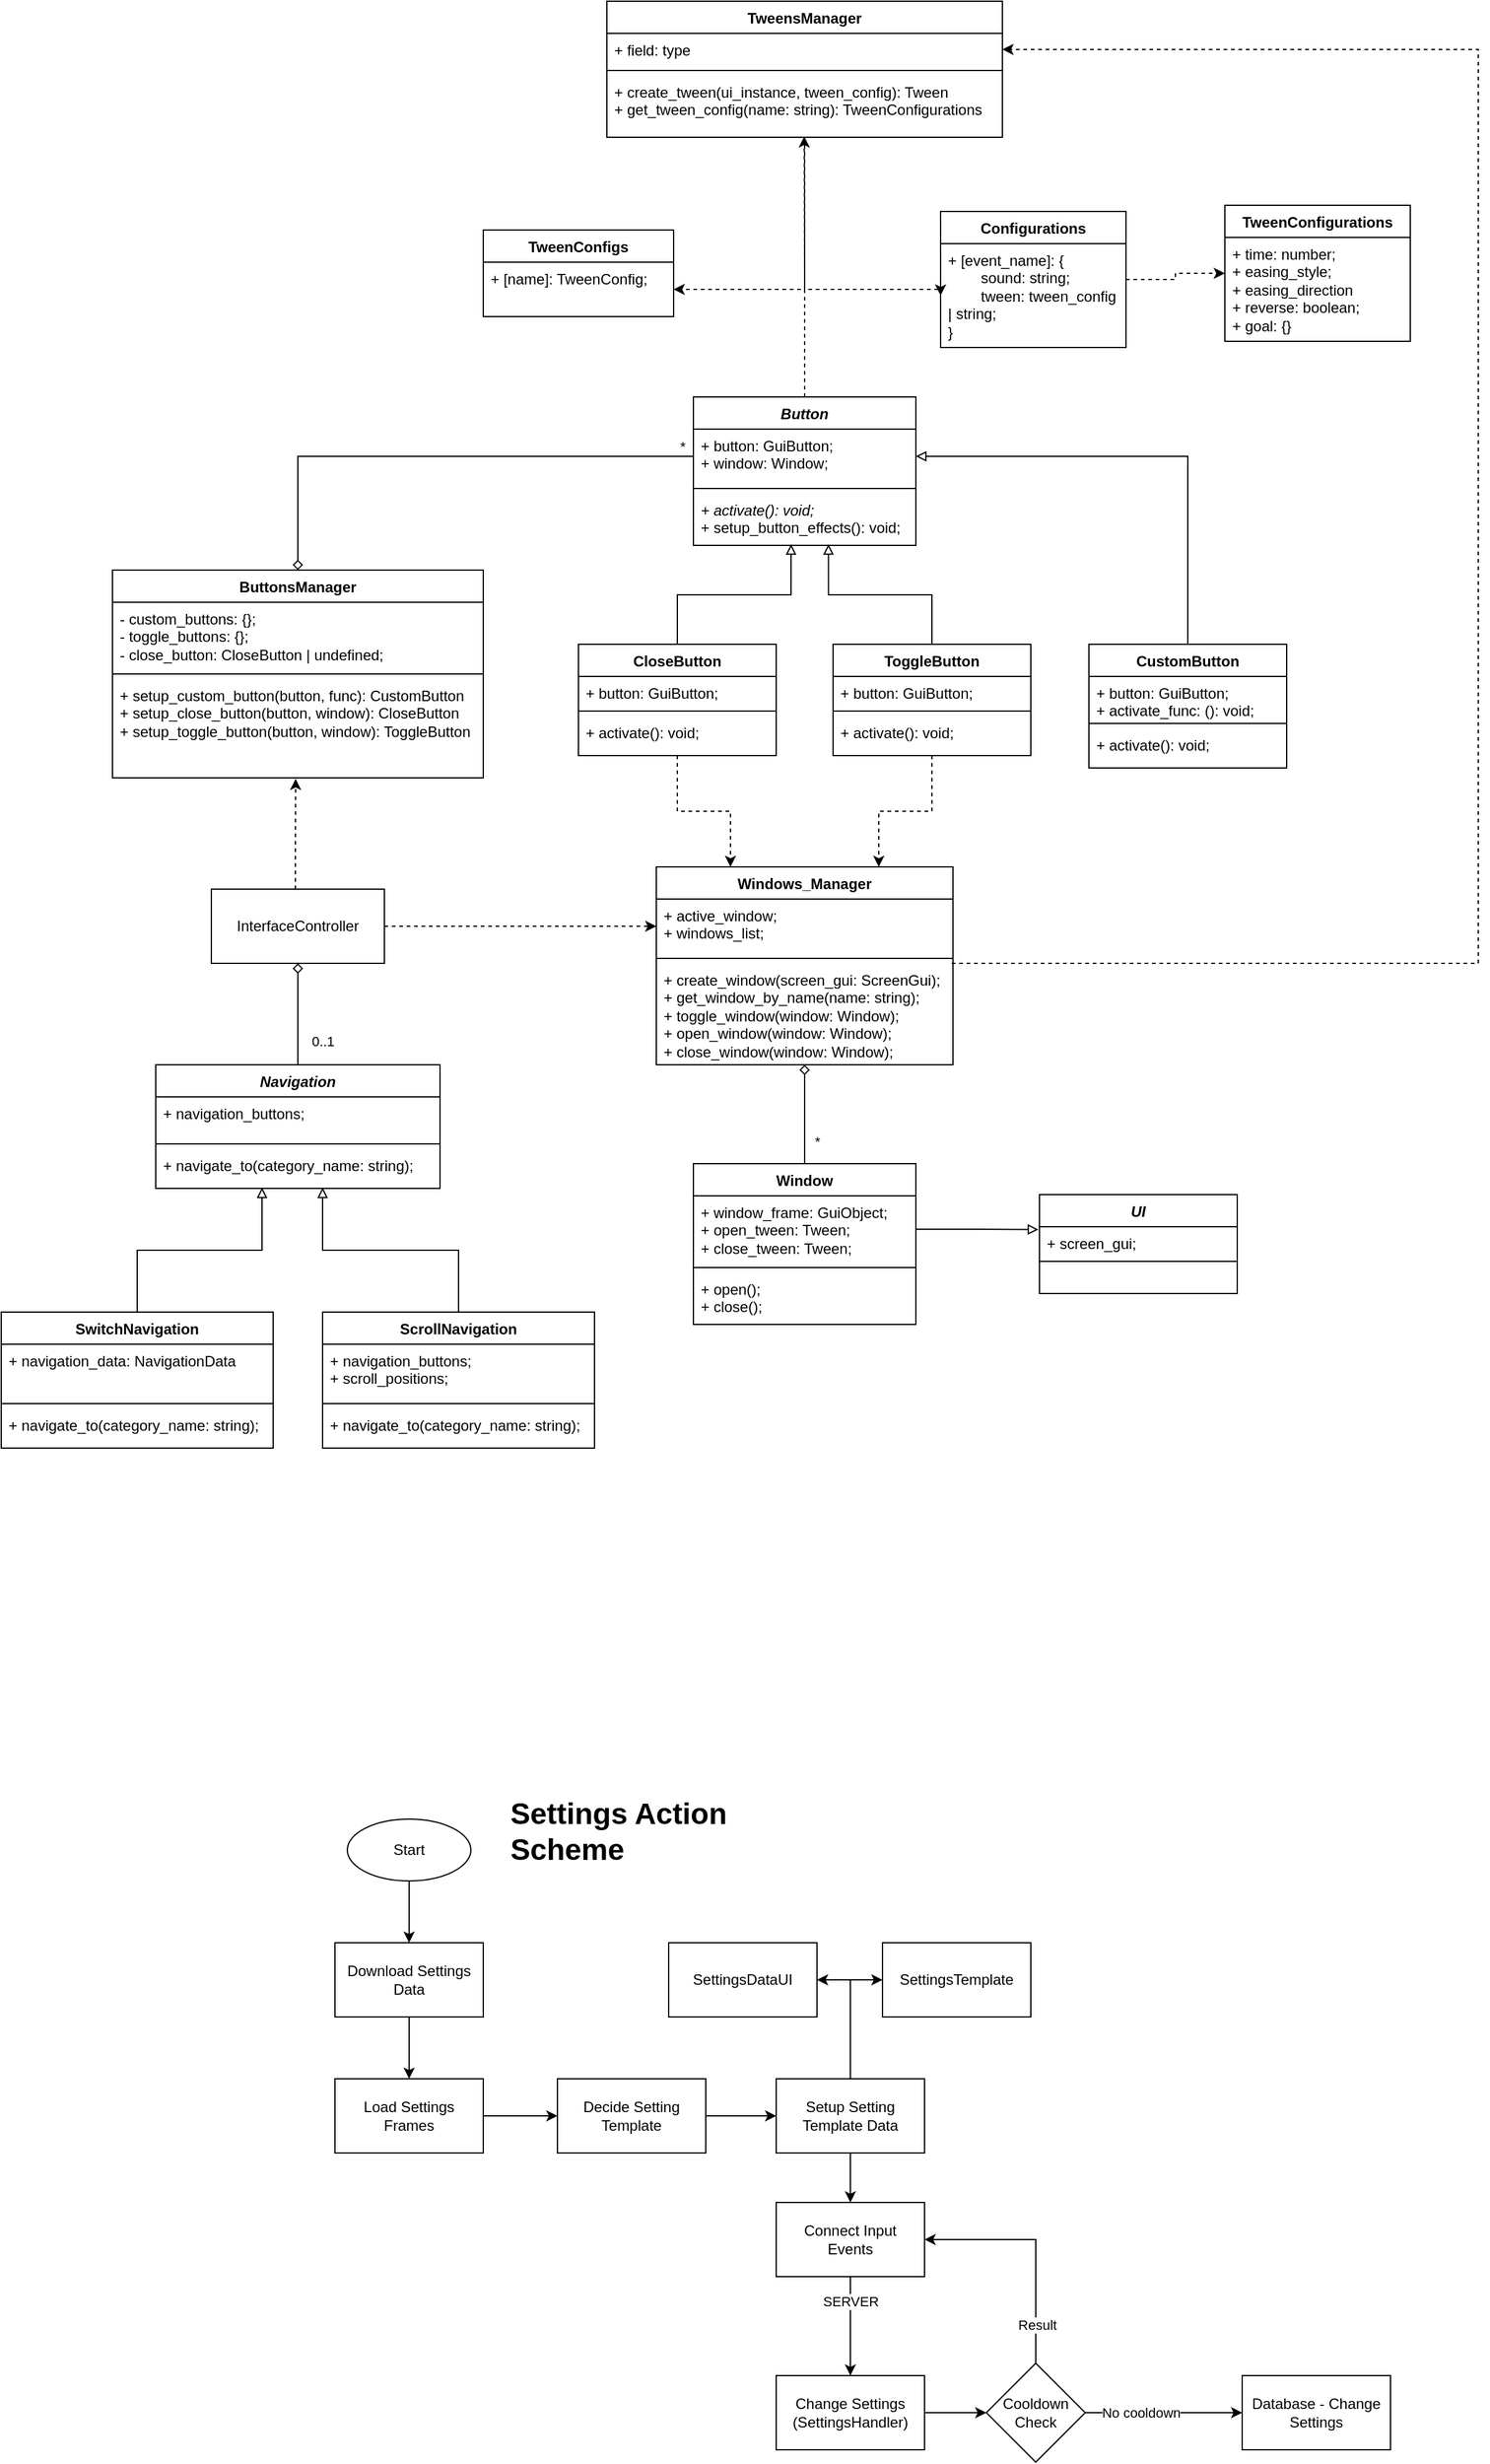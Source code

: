 <mxfile version="24.4.8" type="github">
  <diagram name="Strona-1" id="0ev7cow0Drwd5GlKwkTO">
    <mxGraphModel dx="223" dy="1731" grid="1" gridSize="10" guides="1" tooltips="1" connect="1" arrows="1" fold="1" page="1" pageScale="1" pageWidth="827" pageHeight="1169" math="0" shadow="0">
      <root>
        <mxCell id="0" />
        <mxCell id="1" parent="0" />
        <mxCell id="KJYLY2cYHtoWBLnPCtX3-1" value="&lt;i&gt;UI&lt;/i&gt;" style="swimlane;fontStyle=1;align=center;verticalAlign=top;childLayout=stackLayout;horizontal=1;startSize=26;horizontalStack=0;resizeParent=1;resizeParentMax=0;resizeLast=0;collapsible=1;marginBottom=0;whiteSpace=wrap;html=1;" parent="1" vertex="1">
          <mxGeometry x="1810" y="125" width="160" height="80" as="geometry" />
        </mxCell>
        <mxCell id="KJYLY2cYHtoWBLnPCtX3-2" value="&lt;div&gt;+ screen_gui;&lt;/div&gt;" style="text;strokeColor=none;fillColor=none;align=left;verticalAlign=top;spacingLeft=4;spacingRight=4;overflow=hidden;rotatable=0;points=[[0,0.5],[1,0.5]];portConstraint=eastwest;whiteSpace=wrap;html=1;" parent="KJYLY2cYHtoWBLnPCtX3-1" vertex="1">
          <mxGeometry y="26" width="160" height="24" as="geometry" />
        </mxCell>
        <mxCell id="KJYLY2cYHtoWBLnPCtX3-3" value="" style="line;strokeWidth=1;fillColor=none;align=left;verticalAlign=middle;spacingTop=-1;spacingLeft=3;spacingRight=3;rotatable=0;labelPosition=right;points=[];portConstraint=eastwest;strokeColor=inherit;" parent="KJYLY2cYHtoWBLnPCtX3-1" vertex="1">
          <mxGeometry y="50" width="160" height="8" as="geometry" />
        </mxCell>
        <mxCell id="KJYLY2cYHtoWBLnPCtX3-4" value="&lt;div&gt;&lt;br&gt;&lt;/div&gt;&lt;div&gt;&lt;br&gt;&lt;/div&gt;" style="text;strokeColor=none;fillColor=none;align=left;verticalAlign=top;spacingLeft=4;spacingRight=4;overflow=hidden;rotatable=0;points=[[0,0.5],[1,0.5]];portConstraint=eastwest;whiteSpace=wrap;html=1;" parent="KJYLY2cYHtoWBLnPCtX3-1" vertex="1">
          <mxGeometry y="58" width="160" height="22" as="geometry" />
        </mxCell>
        <mxCell id="KJYLY2cYHtoWBLnPCtX3-5" value="Window" style="swimlane;fontStyle=1;align=center;verticalAlign=top;childLayout=stackLayout;horizontal=1;startSize=26;horizontalStack=0;resizeParent=1;resizeParentMax=0;resizeLast=0;collapsible=1;marginBottom=0;whiteSpace=wrap;html=1;" parent="1" vertex="1">
          <mxGeometry x="1530" y="100" width="180" height="130" as="geometry" />
        </mxCell>
        <mxCell id="KJYLY2cYHtoWBLnPCtX3-6" value="&lt;div&gt;+ window_frame: GuiObject;&lt;/div&gt;&lt;div&gt;+ open_tween: Tween;&lt;/div&gt;&lt;div&gt;+ close_tween: Tween;&lt;/div&gt;" style="text;strokeColor=none;fillColor=none;align=left;verticalAlign=top;spacingLeft=4;spacingRight=4;overflow=hidden;rotatable=0;points=[[0,0.5],[1,0.5]];portConstraint=eastwest;whiteSpace=wrap;html=1;" parent="KJYLY2cYHtoWBLnPCtX3-5" vertex="1">
          <mxGeometry y="26" width="180" height="54" as="geometry" />
        </mxCell>
        <mxCell id="KJYLY2cYHtoWBLnPCtX3-7" value="" style="line;strokeWidth=1;fillColor=none;align=left;verticalAlign=middle;spacingTop=-1;spacingLeft=3;spacingRight=3;rotatable=0;labelPosition=right;points=[];portConstraint=eastwest;strokeColor=inherit;" parent="KJYLY2cYHtoWBLnPCtX3-5" vertex="1">
          <mxGeometry y="80" width="180" height="8" as="geometry" />
        </mxCell>
        <mxCell id="KJYLY2cYHtoWBLnPCtX3-8" value="&lt;div&gt;+ open();&lt;/div&gt;&lt;div&gt;+ close();&lt;/div&gt;" style="text;strokeColor=none;fillColor=none;align=left;verticalAlign=top;spacingLeft=4;spacingRight=4;overflow=hidden;rotatable=0;points=[[0,0.5],[1,0.5]];portConstraint=eastwest;whiteSpace=wrap;html=1;" parent="KJYLY2cYHtoWBLnPCtX3-5" vertex="1">
          <mxGeometry y="88" width="180" height="42" as="geometry" />
        </mxCell>
        <mxCell id="5__vqS7_X1TnvKLYusfc-17" style="edgeStyle=orthogonalEdgeStyle;rounded=0;orthogonalLoop=1;jettySize=auto;html=1;entryX=0.25;entryY=0;entryDx=0;entryDy=0;dashed=1;" parent="1" source="KJYLY2cYHtoWBLnPCtX3-9" target="5__vqS7_X1TnvKLYusfc-2" edge="1">
          <mxGeometry relative="1" as="geometry" />
        </mxCell>
        <mxCell id="KJYLY2cYHtoWBLnPCtX3-9" value="CloseButton" style="swimlane;fontStyle=1;align=center;verticalAlign=top;childLayout=stackLayout;horizontal=1;startSize=26;horizontalStack=0;resizeParent=1;resizeParentMax=0;resizeLast=0;collapsible=1;marginBottom=0;whiteSpace=wrap;html=1;" parent="1" vertex="1">
          <mxGeometry x="1437" y="-320" width="160" height="90" as="geometry" />
        </mxCell>
        <mxCell id="KJYLY2cYHtoWBLnPCtX3-10" value="&lt;div&gt;+ button: GuiButton;&lt;/div&gt;&lt;div&gt;&lt;br&gt;&lt;/div&gt;" style="text;strokeColor=none;fillColor=none;align=left;verticalAlign=top;spacingLeft=4;spacingRight=4;overflow=hidden;rotatable=0;points=[[0,0.5],[1,0.5]];portConstraint=eastwest;whiteSpace=wrap;html=1;" parent="KJYLY2cYHtoWBLnPCtX3-9" vertex="1">
          <mxGeometry y="26" width="160" height="24" as="geometry" />
        </mxCell>
        <mxCell id="KJYLY2cYHtoWBLnPCtX3-11" value="" style="line;strokeWidth=1;fillColor=none;align=left;verticalAlign=middle;spacingTop=-1;spacingLeft=3;spacingRight=3;rotatable=0;labelPosition=right;points=[];portConstraint=eastwest;strokeColor=inherit;" parent="KJYLY2cYHtoWBLnPCtX3-9" vertex="1">
          <mxGeometry y="50" width="160" height="8" as="geometry" />
        </mxCell>
        <mxCell id="KJYLY2cYHtoWBLnPCtX3-12" value="+ activate(): void;" style="text;strokeColor=none;fillColor=none;align=left;verticalAlign=top;spacingLeft=4;spacingRight=4;overflow=hidden;rotatable=0;points=[[0,0.5],[1,0.5]];portConstraint=eastwest;whiteSpace=wrap;html=1;" parent="KJYLY2cYHtoWBLnPCtX3-9" vertex="1">
          <mxGeometry y="58" width="160" height="32" as="geometry" />
        </mxCell>
        <mxCell id="5__vqS7_X1TnvKLYusfc-16" style="edgeStyle=orthogonalEdgeStyle;rounded=0;orthogonalLoop=1;jettySize=auto;html=1;entryX=0.75;entryY=0;entryDx=0;entryDy=0;dashed=1;" parent="1" source="KJYLY2cYHtoWBLnPCtX3-13" target="5__vqS7_X1TnvKLYusfc-2" edge="1">
          <mxGeometry relative="1" as="geometry" />
        </mxCell>
        <mxCell id="KJYLY2cYHtoWBLnPCtX3-13" value="ToggleButton" style="swimlane;fontStyle=1;align=center;verticalAlign=top;childLayout=stackLayout;horizontal=1;startSize=26;horizontalStack=0;resizeParent=1;resizeParentMax=0;resizeLast=0;collapsible=1;marginBottom=0;whiteSpace=wrap;html=1;" parent="1" vertex="1">
          <mxGeometry x="1643" y="-320" width="160" height="90" as="geometry" />
        </mxCell>
        <mxCell id="KJYLY2cYHtoWBLnPCtX3-14" value="&lt;div&gt;+ button: GuiButton;&lt;/div&gt;&lt;div&gt;&lt;br&gt;&lt;/div&gt;" style="text;strokeColor=none;fillColor=none;align=left;verticalAlign=top;spacingLeft=4;spacingRight=4;overflow=hidden;rotatable=0;points=[[0,0.5],[1,0.5]];portConstraint=eastwest;whiteSpace=wrap;html=1;" parent="KJYLY2cYHtoWBLnPCtX3-13" vertex="1">
          <mxGeometry y="26" width="160" height="24" as="geometry" />
        </mxCell>
        <mxCell id="KJYLY2cYHtoWBLnPCtX3-15" value="" style="line;strokeWidth=1;fillColor=none;align=left;verticalAlign=middle;spacingTop=-1;spacingLeft=3;spacingRight=3;rotatable=0;labelPosition=right;points=[];portConstraint=eastwest;strokeColor=inherit;" parent="KJYLY2cYHtoWBLnPCtX3-13" vertex="1">
          <mxGeometry y="50" width="160" height="8" as="geometry" />
        </mxCell>
        <mxCell id="KJYLY2cYHtoWBLnPCtX3-16" value="&lt;div&gt;+ activate(): void;&lt;/div&gt;" style="text;strokeColor=none;fillColor=none;align=left;verticalAlign=top;spacingLeft=4;spacingRight=4;overflow=hidden;rotatable=0;points=[[0,0.5],[1,0.5]];portConstraint=eastwest;whiteSpace=wrap;html=1;" parent="KJYLY2cYHtoWBLnPCtX3-13" vertex="1">
          <mxGeometry y="58" width="160" height="32" as="geometry" />
        </mxCell>
        <mxCell id="5__vqS7_X1TnvKLYusfc-60" style="edgeStyle=orthogonalEdgeStyle;rounded=0;orthogonalLoop=1;jettySize=auto;html=1;entryX=0;entryY=0.5;entryDx=0;entryDy=0;dashed=1;" parent="1" source="KJYLY2cYHtoWBLnPCtX3-17" target="5__vqS7_X1TnvKLYusfc-55" edge="1">
          <mxGeometry relative="1" as="geometry">
            <Array as="points">
              <mxPoint x="1620" y="-607" />
              <mxPoint x="1730" y="-607" />
            </Array>
          </mxGeometry>
        </mxCell>
        <mxCell id="KJYLY2cYHtoWBLnPCtX3-17" value="&lt;i&gt;Button&lt;/i&gt;" style="swimlane;fontStyle=1;align=center;verticalAlign=top;childLayout=stackLayout;horizontal=1;startSize=26;horizontalStack=0;resizeParent=1;resizeParentMax=0;resizeLast=0;collapsible=1;marginBottom=0;whiteSpace=wrap;html=1;" parent="1" vertex="1">
          <mxGeometry x="1530" y="-520" width="180" height="120" as="geometry" />
        </mxCell>
        <mxCell id="KJYLY2cYHtoWBLnPCtX3-18" value="&lt;div&gt;+ button: GuiButton;&lt;/div&gt;&lt;div&gt;+ window: Window;&lt;/div&gt;" style="text;strokeColor=none;fillColor=none;align=left;verticalAlign=top;spacingLeft=4;spacingRight=4;overflow=hidden;rotatable=0;points=[[0,0.5],[1,0.5]];portConstraint=eastwest;whiteSpace=wrap;html=1;" parent="KJYLY2cYHtoWBLnPCtX3-17" vertex="1">
          <mxGeometry y="26" width="180" height="44" as="geometry" />
        </mxCell>
        <mxCell id="KJYLY2cYHtoWBLnPCtX3-19" value="" style="line;strokeWidth=1;fillColor=none;align=left;verticalAlign=middle;spacingTop=-1;spacingLeft=3;spacingRight=3;rotatable=0;labelPosition=right;points=[];portConstraint=eastwest;strokeColor=inherit;" parent="KJYLY2cYHtoWBLnPCtX3-17" vertex="1">
          <mxGeometry y="70" width="180" height="8" as="geometry" />
        </mxCell>
        <mxCell id="KJYLY2cYHtoWBLnPCtX3-20" value="&lt;div&gt;&lt;i&gt;+ activate(): void;&lt;/i&gt;&lt;/div&gt;&lt;div&gt;+ setup_button_effects(): void;&lt;/div&gt;" style="text;strokeColor=none;fillColor=none;align=left;verticalAlign=top;spacingLeft=4;spacingRight=4;overflow=hidden;rotatable=0;points=[[0,0.5],[1,0.5]];portConstraint=eastwest;whiteSpace=wrap;html=1;" parent="KJYLY2cYHtoWBLnPCtX3-17" vertex="1">
          <mxGeometry y="78" width="180" height="42" as="geometry" />
        </mxCell>
        <mxCell id="KJYLY2cYHtoWBLnPCtX3-26" value="&lt;i&gt;Navigation&lt;/i&gt;" style="swimlane;fontStyle=1;align=center;verticalAlign=top;childLayout=stackLayout;horizontal=1;startSize=26;horizontalStack=0;resizeParent=1;resizeParentMax=0;resizeLast=0;collapsible=1;marginBottom=0;whiteSpace=wrap;html=1;" parent="1" vertex="1">
          <mxGeometry x="1095" y="20" width="230" height="100" as="geometry" />
        </mxCell>
        <mxCell id="KJYLY2cYHtoWBLnPCtX3-27" value="+ navigation_buttons;" style="text;strokeColor=none;fillColor=none;align=left;verticalAlign=top;spacingLeft=4;spacingRight=4;overflow=hidden;rotatable=0;points=[[0,0.5],[1,0.5]];portConstraint=eastwest;whiteSpace=wrap;html=1;" parent="KJYLY2cYHtoWBLnPCtX3-26" vertex="1">
          <mxGeometry y="26" width="230" height="34" as="geometry" />
        </mxCell>
        <mxCell id="KJYLY2cYHtoWBLnPCtX3-28" value="" style="line;strokeWidth=1;fillColor=none;align=left;verticalAlign=middle;spacingTop=-1;spacingLeft=3;spacingRight=3;rotatable=0;labelPosition=right;points=[];portConstraint=eastwest;strokeColor=inherit;" parent="KJYLY2cYHtoWBLnPCtX3-26" vertex="1">
          <mxGeometry y="60" width="230" height="8" as="geometry" />
        </mxCell>
        <mxCell id="KJYLY2cYHtoWBLnPCtX3-29" value="&lt;div&gt;+ navigate_to(category_name: string);&lt;/div&gt;" style="text;strokeColor=none;fillColor=none;align=left;verticalAlign=top;spacingLeft=4;spacingRight=4;overflow=hidden;rotatable=0;points=[[0,0.5],[1,0.5]];portConstraint=eastwest;whiteSpace=wrap;html=1;" parent="KJYLY2cYHtoWBLnPCtX3-26" vertex="1">
          <mxGeometry y="68" width="230" height="32" as="geometry" />
        </mxCell>
        <mxCell id="KJYLY2cYHtoWBLnPCtX3-36" value="ScrollNavigation" style="swimlane;fontStyle=1;align=center;verticalAlign=top;childLayout=stackLayout;horizontal=1;startSize=26;horizontalStack=0;resizeParent=1;resizeParentMax=0;resizeLast=0;collapsible=1;marginBottom=0;whiteSpace=wrap;html=1;" parent="1" vertex="1">
          <mxGeometry x="1230" y="220" width="220" height="110" as="geometry" />
        </mxCell>
        <mxCell id="KJYLY2cYHtoWBLnPCtX3-37" value="+ navigation_buttons;&lt;div&gt;+ scroll_positions;&lt;/div&gt;" style="text;strokeColor=none;fillColor=none;align=left;verticalAlign=top;spacingLeft=4;spacingRight=4;overflow=hidden;rotatable=0;points=[[0,0.5],[1,0.5]];portConstraint=eastwest;whiteSpace=wrap;html=1;" parent="KJYLY2cYHtoWBLnPCtX3-36" vertex="1">
          <mxGeometry y="26" width="220" height="44" as="geometry" />
        </mxCell>
        <mxCell id="KJYLY2cYHtoWBLnPCtX3-38" value="" style="line;strokeWidth=1;fillColor=none;align=left;verticalAlign=middle;spacingTop=-1;spacingLeft=3;spacingRight=3;rotatable=0;labelPosition=right;points=[];portConstraint=eastwest;strokeColor=inherit;" parent="KJYLY2cYHtoWBLnPCtX3-36" vertex="1">
          <mxGeometry y="70" width="220" height="8" as="geometry" />
        </mxCell>
        <mxCell id="KJYLY2cYHtoWBLnPCtX3-39" value="&lt;div&gt;+ navigate_to(category_name: string);&lt;/div&gt;" style="text;strokeColor=none;fillColor=none;align=left;verticalAlign=top;spacingLeft=4;spacingRight=4;overflow=hidden;rotatable=0;points=[[0,0.5],[1,0.5]];portConstraint=eastwest;whiteSpace=wrap;html=1;" parent="KJYLY2cYHtoWBLnPCtX3-36" vertex="1">
          <mxGeometry y="78" width="220" height="32" as="geometry" />
        </mxCell>
        <mxCell id="KJYLY2cYHtoWBLnPCtX3-40" value="SwitchNavigation" style="swimlane;fontStyle=1;align=center;verticalAlign=top;childLayout=stackLayout;horizontal=1;startSize=26;horizontalStack=0;resizeParent=1;resizeParentMax=0;resizeLast=0;collapsible=1;marginBottom=0;whiteSpace=wrap;html=1;" parent="1" vertex="1">
          <mxGeometry x="970" y="220" width="220" height="110" as="geometry" />
        </mxCell>
        <mxCell id="KJYLY2cYHtoWBLnPCtX3-41" value="&lt;div&gt;+ navigation_data: NavigationData&lt;/div&gt;" style="text;strokeColor=none;fillColor=none;align=left;verticalAlign=top;spacingLeft=4;spacingRight=4;overflow=hidden;rotatable=0;points=[[0,0.5],[1,0.5]];portConstraint=eastwest;whiteSpace=wrap;html=1;" parent="KJYLY2cYHtoWBLnPCtX3-40" vertex="1">
          <mxGeometry y="26" width="220" height="44" as="geometry" />
        </mxCell>
        <mxCell id="KJYLY2cYHtoWBLnPCtX3-42" value="" style="line;strokeWidth=1;fillColor=none;align=left;verticalAlign=middle;spacingTop=-1;spacingLeft=3;spacingRight=3;rotatable=0;labelPosition=right;points=[];portConstraint=eastwest;strokeColor=inherit;" parent="KJYLY2cYHtoWBLnPCtX3-40" vertex="1">
          <mxGeometry y="70" width="220" height="8" as="geometry" />
        </mxCell>
        <mxCell id="KJYLY2cYHtoWBLnPCtX3-43" value="&lt;div&gt;+ navigate_to(category_name: string);&lt;/div&gt;" style="text;strokeColor=none;fillColor=none;align=left;verticalAlign=top;spacingLeft=4;spacingRight=4;overflow=hidden;rotatable=0;points=[[0,0.5],[1,0.5]];portConstraint=eastwest;whiteSpace=wrap;html=1;" parent="KJYLY2cYHtoWBLnPCtX3-40" vertex="1">
          <mxGeometry y="78" width="220" height="32" as="geometry" />
        </mxCell>
        <mxCell id="5__vqS7_X1TnvKLYusfc-9" style="edgeStyle=orthogonalEdgeStyle;rounded=0;orthogonalLoop=1;jettySize=auto;html=1;endArrow=none;endFill=0;startArrow=diamond;startFill=0;" parent="1" source="5__vqS7_X1TnvKLYusfc-2" target="KJYLY2cYHtoWBLnPCtX3-5" edge="1">
          <mxGeometry relative="1" as="geometry" />
        </mxCell>
        <mxCell id="5__vqS7_X1TnvKLYusfc-10" value="*" style="edgeLabel;html=1;align=center;verticalAlign=middle;resizable=0;points=[];" parent="5__vqS7_X1TnvKLYusfc-9" vertex="1" connectable="0">
          <mxGeometry x="0.55" y="3" relative="1" as="geometry">
            <mxPoint x="7" as="offset" />
          </mxGeometry>
        </mxCell>
        <mxCell id="_TbAsaEq3FsrP4mTGrD3-7" style="edgeStyle=orthogonalEdgeStyle;rounded=0;orthogonalLoop=1;jettySize=auto;html=1;entryX=1;entryY=0.5;entryDx=0;entryDy=0;dashed=1;exitX=0.996;exitY=0;exitDx=0;exitDy=0;exitPerimeter=0;" parent="1" source="5__vqS7_X1TnvKLYusfc-5" target="5__vqS7_X1TnvKLYusfc-44" edge="1">
          <mxGeometry relative="1" as="geometry">
            <mxPoint x="1695" y="-62" as="sourcePoint" />
            <mxPoint x="1735" y="-803" as="targetPoint" />
            <Array as="points">
              <mxPoint x="2165" y="-62" />
              <mxPoint x="2165" y="-801" />
            </Array>
          </mxGeometry>
        </mxCell>
        <mxCell id="5__vqS7_X1TnvKLYusfc-2" value="Windows_Manager" style="swimlane;fontStyle=1;align=center;verticalAlign=top;childLayout=stackLayout;horizontal=1;startSize=26;horizontalStack=0;resizeParent=1;resizeParentMax=0;resizeLast=0;collapsible=1;marginBottom=0;whiteSpace=wrap;html=1;" parent="1" vertex="1">
          <mxGeometry x="1500" y="-140" width="240" height="160" as="geometry" />
        </mxCell>
        <mxCell id="5__vqS7_X1TnvKLYusfc-3" value="&lt;div&gt;+ active_window;&lt;/div&gt;&lt;div&gt;+ windows_list;&lt;/div&gt;" style="text;strokeColor=none;fillColor=none;align=left;verticalAlign=top;spacingLeft=4;spacingRight=4;overflow=hidden;rotatable=0;points=[[0,0.5],[1,0.5]];portConstraint=eastwest;whiteSpace=wrap;html=1;" parent="5__vqS7_X1TnvKLYusfc-2" vertex="1">
          <mxGeometry y="26" width="240" height="44" as="geometry" />
        </mxCell>
        <mxCell id="5__vqS7_X1TnvKLYusfc-4" value="" style="line;strokeWidth=1;fillColor=none;align=left;verticalAlign=middle;spacingTop=-1;spacingLeft=3;spacingRight=3;rotatable=0;labelPosition=right;points=[];portConstraint=eastwest;strokeColor=inherit;" parent="5__vqS7_X1TnvKLYusfc-2" vertex="1">
          <mxGeometry y="70" width="240" height="8" as="geometry" />
        </mxCell>
        <mxCell id="5__vqS7_X1TnvKLYusfc-5" value="&lt;div&gt;+ create_window(screen_gui: ScreenGui);&lt;/div&gt;&lt;div&gt;+ get_window_by_name(name: string);&lt;/div&gt;&lt;div&gt;+ toggle_window(window: Window);&lt;/div&gt;&lt;div&gt;+ open_window(window: Window);&lt;/div&gt;&lt;div&gt;+ close_window(window: Window);&lt;/div&gt;" style="text;strokeColor=none;fillColor=none;align=left;verticalAlign=top;spacingLeft=4;spacingRight=4;overflow=hidden;rotatable=0;points=[[0,0.5],[1,0.5]];portConstraint=eastwest;whiteSpace=wrap;html=1;" parent="5__vqS7_X1TnvKLYusfc-2" vertex="1">
          <mxGeometry y="78" width="240" height="82" as="geometry" />
        </mxCell>
        <mxCell id="5__vqS7_X1TnvKLYusfc-12" style="edgeStyle=orthogonalEdgeStyle;rounded=0;orthogonalLoop=1;jettySize=auto;html=1;entryX=0.439;entryY=0.977;entryDx=0;entryDy=0;entryPerimeter=0;endArrow=block;endFill=0;" parent="1" source="KJYLY2cYHtoWBLnPCtX3-9" target="KJYLY2cYHtoWBLnPCtX3-20" edge="1">
          <mxGeometry relative="1" as="geometry" />
        </mxCell>
        <mxCell id="5__vqS7_X1TnvKLYusfc-13" style="edgeStyle=orthogonalEdgeStyle;rounded=0;orthogonalLoop=1;jettySize=auto;html=1;entryX=0.607;entryY=0.977;entryDx=0;entryDy=0;entryPerimeter=0;endArrow=block;endFill=0;" parent="1" source="KJYLY2cYHtoWBLnPCtX3-13" target="KJYLY2cYHtoWBLnPCtX3-20" edge="1">
          <mxGeometry relative="1" as="geometry" />
        </mxCell>
        <mxCell id="5__vqS7_X1TnvKLYusfc-14" style="edgeStyle=orthogonalEdgeStyle;rounded=0;orthogonalLoop=1;jettySize=auto;html=1;entryX=0.374;entryY=0.977;entryDx=0;entryDy=0;entryPerimeter=0;endArrow=block;endFill=0;" parent="1" source="KJYLY2cYHtoWBLnPCtX3-40" target="KJYLY2cYHtoWBLnPCtX3-29" edge="1">
          <mxGeometry relative="1" as="geometry" />
        </mxCell>
        <mxCell id="5__vqS7_X1TnvKLYusfc-15" style="edgeStyle=orthogonalEdgeStyle;rounded=0;orthogonalLoop=1;jettySize=auto;html=1;entryX=0.587;entryY=0.977;entryDx=0;entryDy=0;entryPerimeter=0;endArrow=block;endFill=0;" parent="1" source="KJYLY2cYHtoWBLnPCtX3-36" target="KJYLY2cYHtoWBLnPCtX3-29" edge="1">
          <mxGeometry relative="1" as="geometry" />
        </mxCell>
        <mxCell id="5__vqS7_X1TnvKLYusfc-19" style="edgeStyle=orthogonalEdgeStyle;rounded=0;orthogonalLoop=1;jettySize=auto;html=1;entryX=-0.006;entryY=0.094;entryDx=0;entryDy=0;entryPerimeter=0;endArrow=block;endFill=0;" parent="1" source="KJYLY2cYHtoWBLnPCtX3-6" target="KJYLY2cYHtoWBLnPCtX3-2" edge="1">
          <mxGeometry relative="1" as="geometry" />
        </mxCell>
        <mxCell id="5__vqS7_X1TnvKLYusfc-25" style="edgeStyle=orthogonalEdgeStyle;rounded=0;orthogonalLoop=1;jettySize=auto;html=1;entryX=0;entryY=0.5;entryDx=0;entryDy=0;dashed=1;" parent="1" source="5__vqS7_X1TnvKLYusfc-20" target="5__vqS7_X1TnvKLYusfc-3" edge="1">
          <mxGeometry relative="1" as="geometry" />
        </mxCell>
        <mxCell id="5__vqS7_X1TnvKLYusfc-27" style="edgeStyle=orthogonalEdgeStyle;rounded=0;orthogonalLoop=1;jettySize=auto;html=1;entryX=0.5;entryY=0;entryDx=0;entryDy=0;endArrow=none;endFill=0;startArrow=diamond;startFill=0;" parent="1" source="5__vqS7_X1TnvKLYusfc-20" target="KJYLY2cYHtoWBLnPCtX3-26" edge="1">
          <mxGeometry relative="1" as="geometry" />
        </mxCell>
        <mxCell id="5__vqS7_X1TnvKLYusfc-28" value="0..1" style="edgeLabel;html=1;align=center;verticalAlign=middle;resizable=0;points=[];" parent="5__vqS7_X1TnvKLYusfc-27" vertex="1" connectable="0">
          <mxGeometry x="0.5" y="3" relative="1" as="geometry">
            <mxPoint x="17" y="1" as="offset" />
          </mxGeometry>
        </mxCell>
        <mxCell id="5__vqS7_X1TnvKLYusfc-20" value="InterfaceController" style="html=1;whiteSpace=wrap;" parent="1" vertex="1">
          <mxGeometry x="1140" y="-122" width="140" height="60" as="geometry" />
        </mxCell>
        <mxCell id="5__vqS7_X1TnvKLYusfc-41" style="edgeStyle=orthogonalEdgeStyle;rounded=0;orthogonalLoop=1;jettySize=auto;html=1;entryX=1;entryY=0.5;entryDx=0;entryDy=0;endArrow=block;endFill=0;" parent="1" source="5__vqS7_X1TnvKLYusfc-37" target="KJYLY2cYHtoWBLnPCtX3-18" edge="1">
          <mxGeometry relative="1" as="geometry">
            <mxPoint x="1710.0" y="-460" as="targetPoint" />
          </mxGeometry>
        </mxCell>
        <mxCell id="5__vqS7_X1TnvKLYusfc-37" value="CustomButton&lt;div&gt;&lt;br&gt;&lt;/div&gt;" style="swimlane;fontStyle=1;align=center;verticalAlign=top;childLayout=stackLayout;horizontal=1;startSize=26;horizontalStack=0;resizeParent=1;resizeParentMax=0;resizeLast=0;collapsible=1;marginBottom=0;whiteSpace=wrap;html=1;" parent="1" vertex="1">
          <mxGeometry x="1850" y="-320" width="160" height="100" as="geometry" />
        </mxCell>
        <mxCell id="5__vqS7_X1TnvKLYusfc-38" value="&lt;div&gt;+ button: GuiButton;&lt;/div&gt;&lt;div&gt;+ activate_func: (): void;&lt;/div&gt;&lt;div&gt;&lt;br&gt;&lt;/div&gt;" style="text;strokeColor=none;fillColor=none;align=left;verticalAlign=top;spacingLeft=4;spacingRight=4;overflow=hidden;rotatable=0;points=[[0,0.5],[1,0.5]];portConstraint=eastwest;whiteSpace=wrap;html=1;" parent="5__vqS7_X1TnvKLYusfc-37" vertex="1">
          <mxGeometry y="26" width="160" height="34" as="geometry" />
        </mxCell>
        <mxCell id="5__vqS7_X1TnvKLYusfc-39" value="" style="line;strokeWidth=1;fillColor=none;align=left;verticalAlign=middle;spacingTop=-1;spacingLeft=3;spacingRight=3;rotatable=0;labelPosition=right;points=[];portConstraint=eastwest;strokeColor=inherit;" parent="5__vqS7_X1TnvKLYusfc-37" vertex="1">
          <mxGeometry y="60" width="160" height="8" as="geometry" />
        </mxCell>
        <mxCell id="5__vqS7_X1TnvKLYusfc-40" value="&lt;div&gt;+ activate(): void;&lt;/div&gt;" style="text;strokeColor=none;fillColor=none;align=left;verticalAlign=top;spacingLeft=4;spacingRight=4;overflow=hidden;rotatable=0;points=[[0,0.5],[1,0.5]];portConstraint=eastwest;whiteSpace=wrap;html=1;" parent="5__vqS7_X1TnvKLYusfc-37" vertex="1">
          <mxGeometry y="68" width="160" height="32" as="geometry" />
        </mxCell>
        <mxCell id="_TbAsaEq3FsrP4mTGrD3-4" style="edgeStyle=orthogonalEdgeStyle;rounded=0;orthogonalLoop=1;jettySize=auto;html=1;entryX=1;entryY=0.5;entryDx=0;entryDy=0;dashed=1;" parent="1" source="5__vqS7_X1TnvKLYusfc-43" target="5__vqS7_X1TnvKLYusfc-63" edge="1">
          <mxGeometry relative="1" as="geometry" />
        </mxCell>
        <mxCell id="5__vqS7_X1TnvKLYusfc-43" value="TweensManager" style="swimlane;fontStyle=1;align=center;verticalAlign=top;childLayout=stackLayout;horizontal=1;startSize=26;horizontalStack=0;resizeParent=1;resizeParentMax=0;resizeLast=0;collapsible=1;marginBottom=0;whiteSpace=wrap;html=1;" parent="1" vertex="1">
          <mxGeometry x="1460" y="-840" width="320" height="110" as="geometry" />
        </mxCell>
        <mxCell id="5__vqS7_X1TnvKLYusfc-44" value="+ field: type" style="text;strokeColor=none;fillColor=none;align=left;verticalAlign=top;spacingLeft=4;spacingRight=4;overflow=hidden;rotatable=0;points=[[0,0.5],[1,0.5]];portConstraint=eastwest;whiteSpace=wrap;html=1;" parent="5__vqS7_X1TnvKLYusfc-43" vertex="1">
          <mxGeometry y="26" width="320" height="26" as="geometry" />
        </mxCell>
        <mxCell id="5__vqS7_X1TnvKLYusfc-45" value="" style="line;strokeWidth=1;fillColor=none;align=left;verticalAlign=middle;spacingTop=-1;spacingLeft=3;spacingRight=3;rotatable=0;labelPosition=right;points=[];portConstraint=eastwest;strokeColor=inherit;" parent="5__vqS7_X1TnvKLYusfc-43" vertex="1">
          <mxGeometry y="52" width="320" height="8" as="geometry" />
        </mxCell>
        <mxCell id="5__vqS7_X1TnvKLYusfc-46" value="+ create_tween(ui_instance, tween_config): Tween&lt;div&gt;+ get_tween_config(name: string): TweenConfigurations&lt;/div&gt;" style="text;strokeColor=none;fillColor=none;align=left;verticalAlign=top;spacingLeft=4;spacingRight=4;overflow=hidden;rotatable=0;points=[[0,0.5],[1,0.5]];portConstraint=eastwest;whiteSpace=wrap;html=1;" parent="5__vqS7_X1TnvKLYusfc-43" vertex="1">
          <mxGeometry y="60" width="320" height="50" as="geometry" />
        </mxCell>
        <mxCell id="5__vqS7_X1TnvKLYusfc-50" style="edgeStyle=orthogonalEdgeStyle;rounded=0;orthogonalLoop=1;jettySize=auto;html=1;entryX=0;entryY=0.5;entryDx=0;entryDy=0;endArrow=none;endFill=0;startArrow=diamond;startFill=0;" parent="1" source="5__vqS7_X1TnvKLYusfc-33" target="KJYLY2cYHtoWBLnPCtX3-18" edge="1">
          <mxGeometry relative="1" as="geometry" />
        </mxCell>
        <mxCell id="5__vqS7_X1TnvKLYusfc-53" value="*" style="edgeLabel;html=1;align=center;verticalAlign=middle;resizable=0;points=[];" parent="5__vqS7_X1TnvKLYusfc-50" vertex="1" connectable="0">
          <mxGeometry x="0.919" y="2" relative="1" as="geometry">
            <mxPoint x="7" y="-6" as="offset" />
          </mxGeometry>
        </mxCell>
        <mxCell id="5__vqS7_X1TnvKLYusfc-33" value="ButtonsManager" style="swimlane;fontStyle=1;align=center;verticalAlign=top;childLayout=stackLayout;horizontal=1;startSize=26;horizontalStack=0;resizeParent=1;resizeParentMax=0;resizeLast=0;collapsible=1;marginBottom=0;whiteSpace=wrap;html=1;" parent="1" vertex="1">
          <mxGeometry x="1060" y="-380" width="300" height="168" as="geometry" />
        </mxCell>
        <mxCell id="5__vqS7_X1TnvKLYusfc-34" value="- custom_buttons: {};&lt;div&gt;- toggle_buttons: {};&lt;br&gt;&lt;div&gt;- close_button: CloseButton | undefined;&lt;/div&gt;&lt;div&gt;&lt;br&gt;&lt;/div&gt;&lt;div&gt;&amp;nbsp;&lt;/div&gt;&lt;/div&gt;" style="text;strokeColor=none;fillColor=none;align=left;verticalAlign=top;spacingLeft=4;spacingRight=4;overflow=hidden;rotatable=0;points=[[0,0.5],[1,0.5]];portConstraint=eastwest;whiteSpace=wrap;html=1;" parent="5__vqS7_X1TnvKLYusfc-33" vertex="1">
          <mxGeometry y="26" width="300" height="54" as="geometry" />
        </mxCell>
        <mxCell id="5__vqS7_X1TnvKLYusfc-35" value="" style="line;strokeWidth=1;fillColor=none;align=left;verticalAlign=middle;spacingTop=-1;spacingLeft=3;spacingRight=3;rotatable=0;labelPosition=right;points=[];portConstraint=eastwest;strokeColor=inherit;" parent="5__vqS7_X1TnvKLYusfc-33" vertex="1">
          <mxGeometry y="80" width="300" height="8" as="geometry" />
        </mxCell>
        <mxCell id="5__vqS7_X1TnvKLYusfc-36" value="+ setup_custom_button(button, func): CustomButton&lt;div&gt;+ setup_close_button(button, window): CloseButton&lt;/div&gt;&lt;div&gt;+ setup_toggle_button(button, window): ToggleButton&lt;/div&gt;" style="text;strokeColor=none;fillColor=none;align=left;verticalAlign=top;spacingLeft=4;spacingRight=4;overflow=hidden;rotatable=0;points=[[0,0.5],[1,0.5]];portConstraint=eastwest;whiteSpace=wrap;html=1;" parent="5__vqS7_X1TnvKLYusfc-33" vertex="1">
          <mxGeometry y="88" width="300" height="80" as="geometry" />
        </mxCell>
        <mxCell id="5__vqS7_X1TnvKLYusfc-51" style="edgeStyle=orthogonalEdgeStyle;rounded=0;orthogonalLoop=1;jettySize=auto;html=1;entryX=0.494;entryY=1.01;entryDx=0;entryDy=0;entryPerimeter=0;endArrow=classic;endFill=1;startArrow=none;startFill=0;dashed=1;" parent="1" source="5__vqS7_X1TnvKLYusfc-20" target="5__vqS7_X1TnvKLYusfc-36" edge="1">
          <mxGeometry relative="1" as="geometry">
            <Array as="points">
              <mxPoint x="1208" y="-160" />
              <mxPoint x="1208" y="-160" />
            </Array>
          </mxGeometry>
        </mxCell>
        <mxCell id="_TbAsaEq3FsrP4mTGrD3-3" value="" style="edgeStyle=orthogonalEdgeStyle;rounded=0;orthogonalLoop=1;jettySize=auto;html=1;dashed=1;" parent="1" source="5__vqS7_X1TnvKLYusfc-54" target="_TbAsaEq3FsrP4mTGrD3-1" edge="1">
          <mxGeometry relative="1" as="geometry" />
        </mxCell>
        <mxCell id="5__vqS7_X1TnvKLYusfc-54" value="Configurations" style="swimlane;fontStyle=1;align=center;verticalAlign=top;childLayout=stackLayout;horizontal=1;startSize=26;horizontalStack=0;resizeParent=1;resizeParentMax=0;resizeLast=0;collapsible=1;marginBottom=0;whiteSpace=wrap;html=1;" parent="1" vertex="1">
          <mxGeometry x="1730" y="-670" width="150" height="110" as="geometry" />
        </mxCell>
        <mxCell id="5__vqS7_X1TnvKLYusfc-55" value="+ [event_name]: {&lt;div&gt;&lt;span style=&quot;white-space: pre;&quot;&gt;&#x9;&lt;/span&gt;sound: string;&lt;br&gt;&lt;/div&gt;&lt;div&gt;&lt;span style=&quot;white-space: pre;&quot;&gt;&#x9;&lt;/span&gt;tween: tween_config | string;&lt;br&gt;&lt;/div&gt;&lt;div&gt;}&lt;/div&gt;" style="text;strokeColor=none;fillColor=none;align=left;verticalAlign=top;spacingLeft=4;spacingRight=4;overflow=hidden;rotatable=0;points=[[0,0.5],[1,0.5]];portConstraint=eastwest;whiteSpace=wrap;html=1;" parent="5__vqS7_X1TnvKLYusfc-54" vertex="1">
          <mxGeometry y="26" width="150" height="84" as="geometry" />
        </mxCell>
        <mxCell id="5__vqS7_X1TnvKLYusfc-59" style="edgeStyle=orthogonalEdgeStyle;rounded=0;orthogonalLoop=1;jettySize=auto;html=1;entryX=0.499;entryY=0.986;entryDx=0;entryDy=0;entryPerimeter=0;dashed=1;" parent="1" source="KJYLY2cYHtoWBLnPCtX3-17" target="5__vqS7_X1TnvKLYusfc-46" edge="1">
          <mxGeometry relative="1" as="geometry" />
        </mxCell>
        <mxCell id="5__vqS7_X1TnvKLYusfc-62" value="TweenConfigs" style="swimlane;fontStyle=1;align=center;verticalAlign=top;childLayout=stackLayout;horizontal=1;startSize=26;horizontalStack=0;resizeParent=1;resizeParentMax=0;resizeLast=0;collapsible=1;marginBottom=0;whiteSpace=wrap;html=1;" parent="1" vertex="1">
          <mxGeometry x="1360" y="-655" width="154" height="70" as="geometry" />
        </mxCell>
        <mxCell id="5__vqS7_X1TnvKLYusfc-63" value="+ [name]: TweenConfig;" style="text;strokeColor=none;fillColor=none;align=left;verticalAlign=top;spacingLeft=4;spacingRight=4;overflow=hidden;rotatable=0;points=[[0,0.5],[1,0.5]];portConstraint=eastwest;whiteSpace=wrap;html=1;" parent="5__vqS7_X1TnvKLYusfc-62" vertex="1">
          <mxGeometry y="26" width="154" height="44" as="geometry" />
        </mxCell>
        <mxCell id="_TbAsaEq3FsrP4mTGrD3-1" value="TweenConfigurations" style="swimlane;fontStyle=1;align=center;verticalAlign=top;childLayout=stackLayout;horizontal=1;startSize=26;horizontalStack=0;resizeParent=1;resizeParentMax=0;resizeLast=0;collapsible=1;marginBottom=0;whiteSpace=wrap;html=1;" parent="1" vertex="1">
          <mxGeometry x="1960" y="-675" width="150" height="110" as="geometry" />
        </mxCell>
        <mxCell id="_TbAsaEq3FsrP4mTGrD3-2" value="+ time: number;&lt;div&gt;+ easing_style;&lt;/div&gt;&lt;div&gt;+ easing_direction&lt;/div&gt;&lt;div&gt;+ reverse: boolean;&lt;span style=&quot;background-color: initial;&quot;&gt;&amp;nbsp;&lt;/span&gt;&lt;/div&gt;&lt;div&gt;&lt;div&gt;+ goal: {}&lt;/div&gt;&lt;/div&gt;" style="text;strokeColor=none;fillColor=none;align=left;verticalAlign=top;spacingLeft=4;spacingRight=4;overflow=hidden;rotatable=0;points=[[0,0.5],[1,0.5]];portConstraint=eastwest;whiteSpace=wrap;html=1;" parent="_TbAsaEq3FsrP4mTGrD3-1" vertex="1">
          <mxGeometry y="26" width="150" height="84" as="geometry" />
        </mxCell>
        <mxCell id="bid9PGwtCeuSpy7JtK5V-2" style="edgeStyle=orthogonalEdgeStyle;rounded=0;orthogonalLoop=1;jettySize=auto;html=1;" edge="1" parent="1" source="bid9PGwtCeuSpy7JtK5V-1" target="bid9PGwtCeuSpy7JtK5V-6">
          <mxGeometry relative="1" as="geometry">
            <mxPoint x="1300" y="740" as="targetPoint" />
          </mxGeometry>
        </mxCell>
        <mxCell id="bid9PGwtCeuSpy7JtK5V-1" value="Start" style="ellipse;whiteSpace=wrap;html=1;" vertex="1" parent="1">
          <mxGeometry x="1250" y="630" width="100" height="50" as="geometry" />
        </mxCell>
        <mxCell id="bid9PGwtCeuSpy7JtK5V-8" value="" style="edgeStyle=orthogonalEdgeStyle;rounded=0;orthogonalLoop=1;jettySize=auto;html=1;" edge="1" parent="1" source="bid9PGwtCeuSpy7JtK5V-6" target="bid9PGwtCeuSpy7JtK5V-7">
          <mxGeometry relative="1" as="geometry" />
        </mxCell>
        <mxCell id="bid9PGwtCeuSpy7JtK5V-6" value="Download Settings Data" style="rounded=0;whiteSpace=wrap;html=1;" vertex="1" parent="1">
          <mxGeometry x="1240" y="730" width="120" height="60" as="geometry" />
        </mxCell>
        <mxCell id="bid9PGwtCeuSpy7JtK5V-31" value="" style="edgeStyle=orthogonalEdgeStyle;rounded=0;orthogonalLoop=1;jettySize=auto;html=1;" edge="1" parent="1" source="bid9PGwtCeuSpy7JtK5V-7" target="bid9PGwtCeuSpy7JtK5V-30">
          <mxGeometry relative="1" as="geometry" />
        </mxCell>
        <mxCell id="bid9PGwtCeuSpy7JtK5V-7" value="Load Settings&lt;div&gt;Frames&lt;/div&gt;" style="whiteSpace=wrap;html=1;rounded=0;" vertex="1" parent="1">
          <mxGeometry x="1240" y="840" width="120" height="60" as="geometry" />
        </mxCell>
        <mxCell id="bid9PGwtCeuSpy7JtK5V-13" value="" style="edgeStyle=orthogonalEdgeStyle;rounded=0;orthogonalLoop=1;jettySize=auto;html=1;" edge="1" parent="1" source="bid9PGwtCeuSpy7JtK5V-9" target="bid9PGwtCeuSpy7JtK5V-12">
          <mxGeometry relative="1" as="geometry" />
        </mxCell>
        <mxCell id="bid9PGwtCeuSpy7JtK5V-14" value="SERVER" style="edgeLabel;html=1;align=center;verticalAlign=middle;resizable=0;points=[];" vertex="1" connectable="0" parent="bid9PGwtCeuSpy7JtK5V-13">
          <mxGeometry x="-0.703" y="-1" relative="1" as="geometry">
            <mxPoint x="1" y="8" as="offset" />
          </mxGeometry>
        </mxCell>
        <mxCell id="bid9PGwtCeuSpy7JtK5V-9" value="Connect Input&lt;div&gt;Events&lt;/div&gt;" style="whiteSpace=wrap;html=1;rounded=0;" vertex="1" parent="1">
          <mxGeometry x="1597" y="940" width="120" height="60" as="geometry" />
        </mxCell>
        <mxCell id="bid9PGwtCeuSpy7JtK5V-19" value="" style="edgeStyle=orthogonalEdgeStyle;rounded=0;orthogonalLoop=1;jettySize=auto;html=1;" edge="1" parent="1" source="bid9PGwtCeuSpy7JtK5V-12" target="bid9PGwtCeuSpy7JtK5V-18">
          <mxGeometry relative="1" as="geometry" />
        </mxCell>
        <mxCell id="bid9PGwtCeuSpy7JtK5V-12" value="Change Settings&lt;div&gt;(SettingsHandler)&lt;/div&gt;" style="whiteSpace=wrap;html=1;rounded=0;" vertex="1" parent="1">
          <mxGeometry x="1597" y="1080" width="120" height="60" as="geometry" />
        </mxCell>
        <mxCell id="bid9PGwtCeuSpy7JtK5V-20" style="edgeStyle=orthogonalEdgeStyle;rounded=0;orthogonalLoop=1;jettySize=auto;html=1;entryX=1;entryY=0.5;entryDx=0;entryDy=0;" edge="1" parent="1" source="bid9PGwtCeuSpy7JtK5V-18" target="bid9PGwtCeuSpy7JtK5V-9">
          <mxGeometry relative="1" as="geometry">
            <Array as="points">
              <mxPoint x="1807" y="970" />
            </Array>
          </mxGeometry>
        </mxCell>
        <mxCell id="bid9PGwtCeuSpy7JtK5V-21" value="Result" style="edgeLabel;html=1;align=center;verticalAlign=middle;resizable=0;points=[];" vertex="1" connectable="0" parent="bid9PGwtCeuSpy7JtK5V-20">
          <mxGeometry x="-0.673" y="-1" relative="1" as="geometry">
            <mxPoint as="offset" />
          </mxGeometry>
        </mxCell>
        <mxCell id="bid9PGwtCeuSpy7JtK5V-23" value="" style="edgeStyle=orthogonalEdgeStyle;rounded=0;orthogonalLoop=1;jettySize=auto;html=1;" edge="1" parent="1" source="bid9PGwtCeuSpy7JtK5V-18" target="bid9PGwtCeuSpy7JtK5V-22">
          <mxGeometry relative="1" as="geometry" />
        </mxCell>
        <mxCell id="bid9PGwtCeuSpy7JtK5V-24" value="No cooldown" style="edgeLabel;html=1;align=center;verticalAlign=middle;resizable=0;points=[];" vertex="1" connectable="0" parent="bid9PGwtCeuSpy7JtK5V-23">
          <mxGeometry x="-0.507" y="1" relative="1" as="geometry">
            <mxPoint x="13" y="1" as="offset" />
          </mxGeometry>
        </mxCell>
        <mxCell id="bid9PGwtCeuSpy7JtK5V-18" value="Cooldown&lt;div&gt;Check&lt;/div&gt;" style="rhombus;whiteSpace=wrap;html=1;rounded=0;" vertex="1" parent="1">
          <mxGeometry x="1767" y="1070" width="80" height="80" as="geometry" />
        </mxCell>
        <mxCell id="bid9PGwtCeuSpy7JtK5V-22" value="Database - Change Settings" style="whiteSpace=wrap;html=1;rounded=0;" vertex="1" parent="1">
          <mxGeometry x="1974" y="1080" width="120" height="60" as="geometry" />
        </mxCell>
        <mxCell id="bid9PGwtCeuSpy7JtK5V-25" value="&lt;h1 style=&quot;margin-top: 0px;&quot;&gt;Settings Action Scheme&lt;/h1&gt;" style="text;html=1;whiteSpace=wrap;overflow=hidden;rounded=0;" vertex="1" parent="1">
          <mxGeometry x="1380" y="605" width="180" height="75" as="geometry" />
        </mxCell>
        <mxCell id="bid9PGwtCeuSpy7JtK5V-26" value="SettingsTemplate" style="whiteSpace=wrap;html=1;rounded=0;" vertex="1" parent="1">
          <mxGeometry x="1683" y="730" width="120" height="60" as="geometry" />
        </mxCell>
        <mxCell id="bid9PGwtCeuSpy7JtK5V-29" value="SettingsDataUI" style="whiteSpace=wrap;html=1;rounded=0;" vertex="1" parent="1">
          <mxGeometry x="1510" y="730" width="120" height="60" as="geometry" />
        </mxCell>
        <mxCell id="bid9PGwtCeuSpy7JtK5V-33" value="" style="edgeStyle=orthogonalEdgeStyle;rounded=0;orthogonalLoop=1;jettySize=auto;html=1;" edge="1" parent="1" source="bid9PGwtCeuSpy7JtK5V-30" target="bid9PGwtCeuSpy7JtK5V-32">
          <mxGeometry relative="1" as="geometry" />
        </mxCell>
        <mxCell id="bid9PGwtCeuSpy7JtK5V-30" value="Decide Setting Template" style="whiteSpace=wrap;html=1;rounded=0;" vertex="1" parent="1">
          <mxGeometry x="1420" y="840" width="120" height="60" as="geometry" />
        </mxCell>
        <mxCell id="bid9PGwtCeuSpy7JtK5V-34" style="edgeStyle=orthogonalEdgeStyle;rounded=0;orthogonalLoop=1;jettySize=auto;html=1;entryX=0.5;entryY=0;entryDx=0;entryDy=0;" edge="1" parent="1" source="bid9PGwtCeuSpy7JtK5V-32" target="bid9PGwtCeuSpy7JtK5V-9">
          <mxGeometry relative="1" as="geometry" />
        </mxCell>
        <mxCell id="bid9PGwtCeuSpy7JtK5V-35" style="edgeStyle=orthogonalEdgeStyle;rounded=0;orthogonalLoop=1;jettySize=auto;html=1;entryX=1;entryY=0.5;entryDx=0;entryDy=0;" edge="1" parent="1" source="bid9PGwtCeuSpy7JtK5V-32" target="bid9PGwtCeuSpy7JtK5V-29">
          <mxGeometry relative="1" as="geometry" />
        </mxCell>
        <mxCell id="bid9PGwtCeuSpy7JtK5V-36" style="edgeStyle=orthogonalEdgeStyle;rounded=0;orthogonalLoop=1;jettySize=auto;html=1;entryX=0;entryY=0.5;entryDx=0;entryDy=0;" edge="1" parent="1" source="bid9PGwtCeuSpy7JtK5V-32" target="bid9PGwtCeuSpy7JtK5V-26">
          <mxGeometry relative="1" as="geometry" />
        </mxCell>
        <mxCell id="bid9PGwtCeuSpy7JtK5V-32" value="Setup Setting Template Data" style="whiteSpace=wrap;html=1;rounded=0;" vertex="1" parent="1">
          <mxGeometry x="1597" y="840" width="120" height="60" as="geometry" />
        </mxCell>
      </root>
    </mxGraphModel>
  </diagram>
</mxfile>
